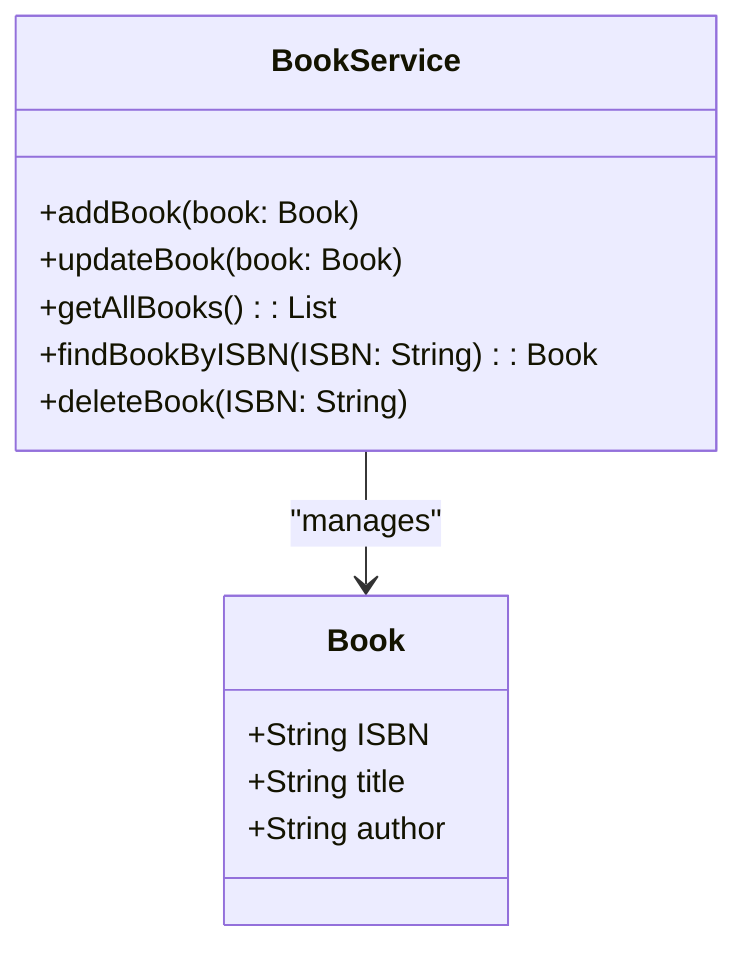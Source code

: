 classDiagram
    class Book {
        +String ISBN
        +String title
        +String author
    }

    class BookService {
        +addBook(book: Book)
        +updateBook(book: Book)
        +getAllBooks(): List<Book>
        +findBookByISBN(ISBN: String): Book
        +deleteBook(ISBN: String)
    }

    BookService --> Book: "manages"
